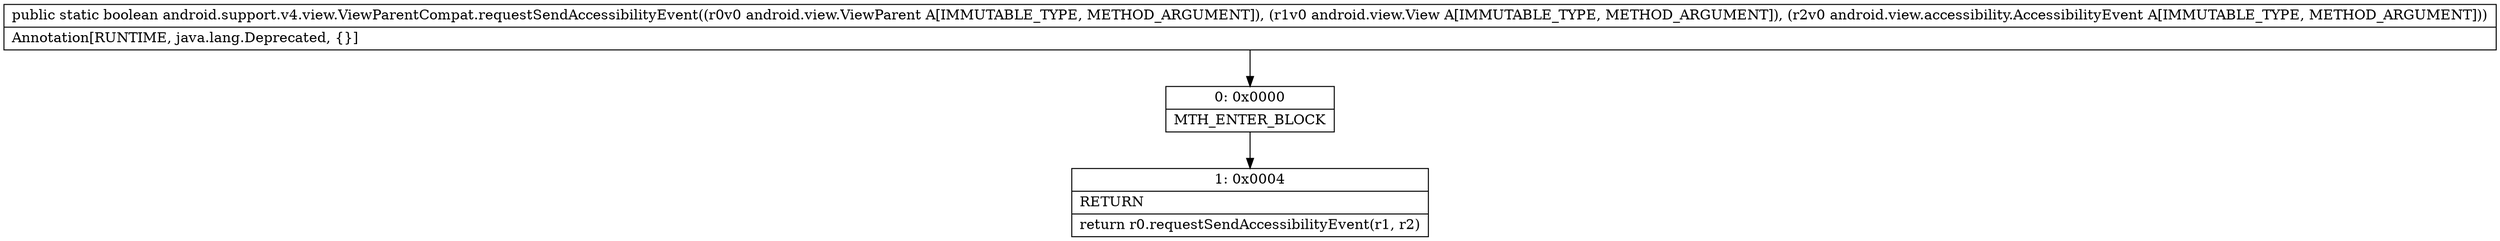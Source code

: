 digraph "CFG forandroid.support.v4.view.ViewParentCompat.requestSendAccessibilityEvent(Landroid\/view\/ViewParent;Landroid\/view\/View;Landroid\/view\/accessibility\/AccessibilityEvent;)Z" {
Node_0 [shape=record,label="{0\:\ 0x0000|MTH_ENTER_BLOCK\l}"];
Node_1 [shape=record,label="{1\:\ 0x0004|RETURN\l|return r0.requestSendAccessibilityEvent(r1, r2)\l}"];
MethodNode[shape=record,label="{public static boolean android.support.v4.view.ViewParentCompat.requestSendAccessibilityEvent((r0v0 android.view.ViewParent A[IMMUTABLE_TYPE, METHOD_ARGUMENT]), (r1v0 android.view.View A[IMMUTABLE_TYPE, METHOD_ARGUMENT]), (r2v0 android.view.accessibility.AccessibilityEvent A[IMMUTABLE_TYPE, METHOD_ARGUMENT]))  | Annotation[RUNTIME, java.lang.Deprecated, \{\}]\l}"];
MethodNode -> Node_0;
Node_0 -> Node_1;
}

